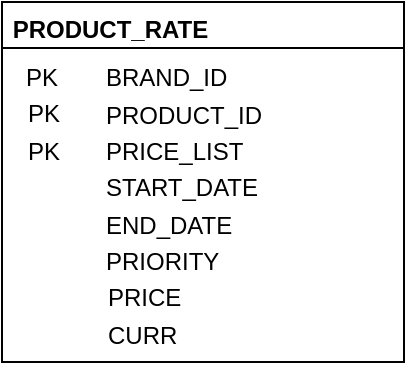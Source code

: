 <mxfile version="22.1.7" type="device">
  <diagram name="Página-1" id="zHUS8T98wytE7VXFbv7T">
    <mxGraphModel dx="502" dy="661" grid="1" gridSize="10" guides="1" tooltips="1" connect="1" arrows="1" fold="1" page="0" pageScale="1" pageWidth="850" pageHeight="1100" background="#FFFFFF" math="0" shadow="0">
      <root>
        <mxCell id="0" />
        <mxCell id="1" parent="0" />
        <mxCell id="LNzFgeBaJYBjP-Y_PhbM-88" value="&amp;nbsp;PRODUCT_RATE" style="swimlane;strokeColor=default;align=left;verticalAlign=top;fontFamily=Helvetica;fontSize=12;fontColor=default;fillColor=default;html=1;" vertex="1" parent="1">
          <mxGeometry x="160" y="-60" width="201" height="180" as="geometry" />
        </mxCell>
        <mxCell id="LNzFgeBaJYBjP-Y_PhbM-89" value="BRAND_ID" style="text;strokeColor=none;align=left;fillColor=none;html=1;verticalAlign=middle;whiteSpace=wrap;rounded=0;fontSize=12;fontFamily=Helvetica;fontColor=default;" vertex="1" parent="LNzFgeBaJYBjP-Y_PhbM-88">
          <mxGeometry x="50" y="28" width="150" height="20" as="geometry" />
        </mxCell>
        <mxCell id="LNzFgeBaJYBjP-Y_PhbM-101" value="PRICE_LIST" style="text;strokeColor=none;align=left;fillColor=none;html=1;verticalAlign=middle;whiteSpace=wrap;rounded=0;fontSize=12;fontFamily=Helvetica;fontColor=default;" vertex="1" parent="LNzFgeBaJYBjP-Y_PhbM-88">
          <mxGeometry x="50" y="65" width="150" height="20" as="geometry" />
        </mxCell>
        <mxCell id="LNzFgeBaJYBjP-Y_PhbM-102" value="PK" style="text;strokeColor=none;align=left;fillColor=none;html=1;verticalAlign=middle;whiteSpace=wrap;rounded=0;fontSize=12;fontFamily=Helvetica;fontColor=default;" vertex="1" parent="LNzFgeBaJYBjP-Y_PhbM-88">
          <mxGeometry x="10" y="28" width="20" height="20" as="geometry" />
        </mxCell>
        <mxCell id="LNzFgeBaJYBjP-Y_PhbM-108" value="PRICE" style="text;strokeColor=none;align=left;fillColor=none;html=1;verticalAlign=middle;whiteSpace=wrap;rounded=0;fontSize=12;fontFamily=Helvetica;fontColor=default;" vertex="1" parent="LNzFgeBaJYBjP-Y_PhbM-88">
          <mxGeometry x="51" y="138" width="150" height="20" as="geometry" />
        </mxCell>
        <mxCell id="LNzFgeBaJYBjP-Y_PhbM-100" value="PRODUCT_ID" style="text;strokeColor=none;align=left;fillColor=none;html=1;verticalAlign=middle;whiteSpace=wrap;rounded=0;fontSize=12;fontFamily=Helvetica;fontColor=default;" vertex="1" parent="1">
          <mxGeometry x="210" y="-13" width="150" height="20" as="geometry" />
        </mxCell>
        <mxCell id="LNzFgeBaJYBjP-Y_PhbM-103" value="PK" style="text;strokeColor=none;align=left;fillColor=none;html=1;verticalAlign=middle;whiteSpace=wrap;rounded=0;fontSize=12;fontFamily=Helvetica;fontColor=default;" vertex="1" parent="1">
          <mxGeometry x="171" y="-14" width="20" height="20" as="geometry" />
        </mxCell>
        <mxCell id="LNzFgeBaJYBjP-Y_PhbM-104" value="PK" style="text;strokeColor=none;align=left;fillColor=none;html=1;verticalAlign=middle;whiteSpace=wrap;rounded=0;fontSize=12;fontFamily=Helvetica;fontColor=default;" vertex="1" parent="1">
          <mxGeometry x="171" y="5" width="20" height="20" as="geometry" />
        </mxCell>
        <mxCell id="LNzFgeBaJYBjP-Y_PhbM-105" value="START_DATE" style="text;strokeColor=none;align=left;fillColor=none;html=1;verticalAlign=middle;whiteSpace=wrap;rounded=0;fontSize=12;fontFamily=Helvetica;fontColor=default;" vertex="1" parent="1">
          <mxGeometry x="210" y="23" width="150" height="20" as="geometry" />
        </mxCell>
        <mxCell id="LNzFgeBaJYBjP-Y_PhbM-106" value="PRIORITY" style="text;strokeColor=none;align=left;fillColor=none;html=1;verticalAlign=middle;whiteSpace=wrap;rounded=0;fontSize=12;fontFamily=Helvetica;fontColor=default;" vertex="1" parent="1">
          <mxGeometry x="210" y="60" width="150" height="20" as="geometry" />
        </mxCell>
        <mxCell id="LNzFgeBaJYBjP-Y_PhbM-107" value="END_DATE" style="text;strokeColor=none;align=left;fillColor=none;html=1;verticalAlign=middle;whiteSpace=wrap;rounded=0;fontSize=12;fontFamily=Helvetica;fontColor=default;" vertex="1" parent="1">
          <mxGeometry x="210" y="42" width="150" height="20" as="geometry" />
        </mxCell>
        <mxCell id="LNzFgeBaJYBjP-Y_PhbM-109" value="CURR" style="text;strokeColor=none;align=left;fillColor=none;html=1;verticalAlign=middle;whiteSpace=wrap;rounded=0;fontSize=12;fontFamily=Helvetica;fontColor=default;" vertex="1" parent="1">
          <mxGeometry x="211" y="97" width="150" height="20" as="geometry" />
        </mxCell>
      </root>
    </mxGraphModel>
  </diagram>
</mxfile>
